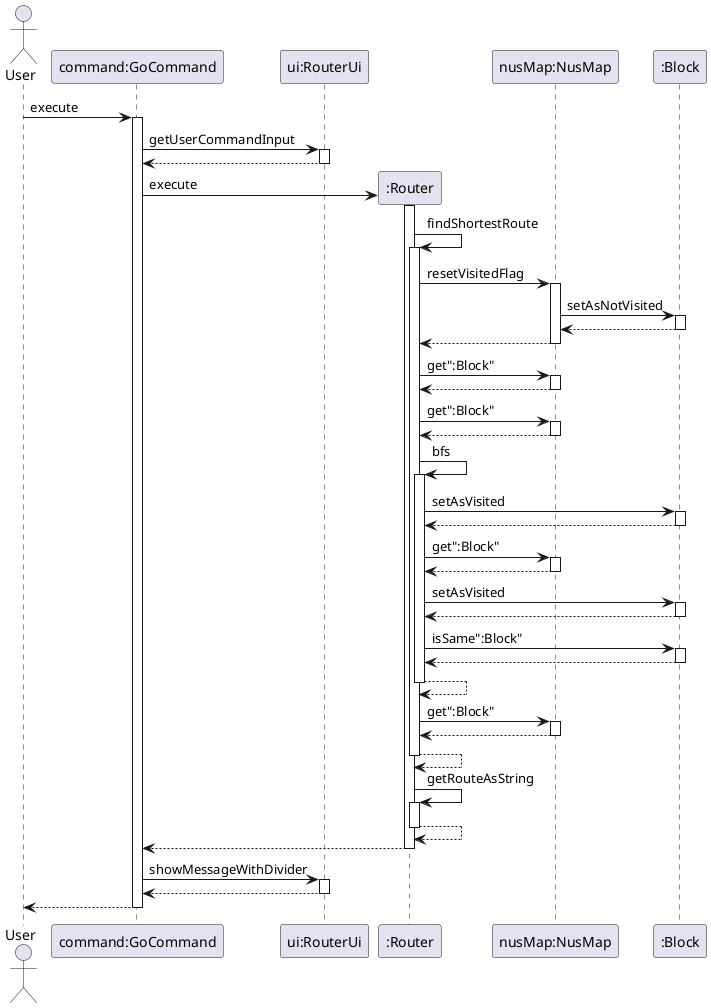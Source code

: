 @startuml
actor "User"
participant "command:GoCommand"
participant "ui:RouterUi"
"User" -> "command:GoCommand" : execute
activate "command:GoCommand"
"command:GoCommand" -> "ui:RouterUi": getUserCommandInput
activate "ui:RouterUi"
"ui:RouterUi" --> "command:GoCommand":
deactivate "ui:RouterUi"
create ":Router"
"command:GoCommand" -> ":Router" : execute
activate ":Router"
":Router" -> ":Router" : findShortestRoute
activate ":Router"
":Router" -> "nusMap:NusMap" : resetVisitedFlag
activate "nusMap:NusMap"
"nusMap:NusMap" -> ":Block" : setAsNotVisited
activate ":Block"
":Block" --> "nusMap:NusMap"
deactivate ":Block"
"nusMap:NusMap" --> ":Router"
deactivate "nusMap:NusMap"
":Router" -> "nusMap:NusMap" : get":Block"
activate "nusMap:NusMap"
"nusMap:NusMap" --> ":Router"
deactivate "nusMap:NusMap"
":Router" -> "nusMap:NusMap" : get":Block"
activate "nusMap:NusMap"
"nusMap:NusMap" --> ":Router"
deactivate "nusMap:NusMap"
":Router" -> ":Router" : bfs
activate ":Router"
":Router" -> ":Block" : setAsVisited
activate ":Block"
":Block" --> ":Router"
deactivate ":Block"
":Router" -> "nusMap:NusMap" : get":Block"
activate "nusMap:NusMap"
"nusMap:NusMap" --> ":Router"
deactivate "nusMap:NusMap"
":Router" -> ":Block" : setAsVisited
activate ":Block"
":Block" --> ":Router"
deactivate ":Block"
":Router" -> ":Block" : isSame":Block"
activate ":Block"
":Block" --> ":Router"
deactivate ":Block"
":Router" --> ":Router"
deactivate ":Router"
":Router" -> "nusMap:NusMap" : get":Block"
activate "nusMap:NusMap"
"nusMap:NusMap" --> ":Router"
deactivate "nusMap:NusMap"
":Router" --> ":Router"
deactivate ":Router"
":Router" -> ":Router" : getRouteAsString
activate ":Router"
":Router" --> ":Router"
deactivate ":Router"
":Router" --> "command:GoCommand"
deactivate ":Router"
"command:GoCommand" -> "ui:RouterUi": showMessageWithDivider
activate "ui:RouterUi"
return
return
@enduml